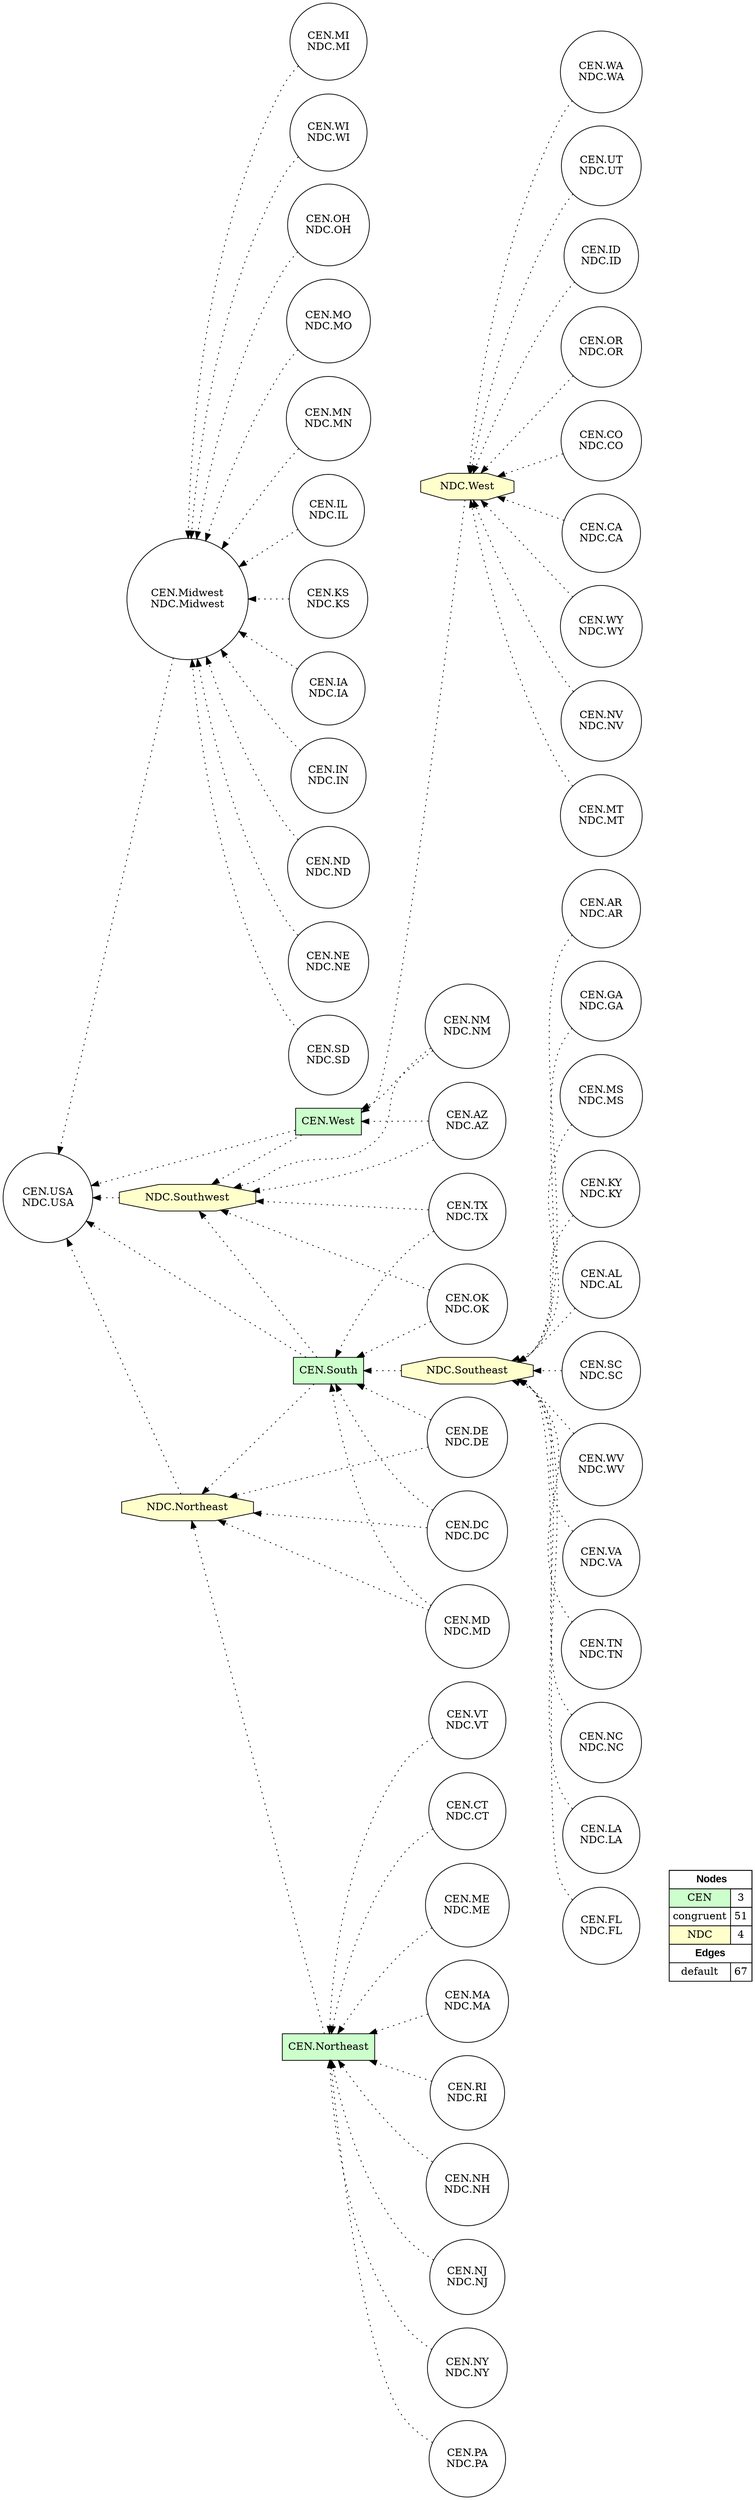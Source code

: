 digraph{
rankdir=RL
node[shape=box style=filled fillcolor="#CCFFCC"] 
"CEN.West"
"CEN.Northeast"
"CEN.South"
node[shape=circle style=filled fillcolor="#FFFFFF"] 
"CEN.WA\nNDC.WA"
"CEN.NJ\nNDC.NJ"
"CEN.NM\nNDC.NM"
"CEN.KY\nNDC.KY"
"CEN.AL\nNDC.AL"
"CEN.IL\nNDC.IL"
"CEN.Midwest\nNDC.Midwest"
"CEN.SC\nNDC.SC"
"CEN.AZ\nNDC.AZ"
"CEN.NY\nNDC.NY"
"CEN.KS\nNDC.KS"
"CEN.UT\nNDC.UT"
"CEN.PA\nNDC.PA"
"CEN.VT\nNDC.VT"
"CEN.ID\nNDC.ID"
"CEN.CT\nNDC.CT"
"CEN.OR\nNDC.OR"
"CEN.WV\nNDC.WV"
"CEN.CO\nNDC.CO"
"CEN.CA\nNDC.CA"
"CEN.TX\nNDC.TX"
"CEN.VA\nNDC.VA"
"CEN.DE\nNDC.DE"
"CEN.ME\nNDC.ME"
"CEN.TN\nNDC.TN"
"CEN.IA\nNDC.IA"
"CEN.NC\nNDC.NC"
"CEN.IN\nNDC.IN"
"CEN.WY\nNDC.WY"
"CEN.ND\nNDC.ND"
"CEN.NE\nNDC.NE"
"CEN.LA\nNDC.LA"
"CEN.FL\nNDC.FL"
"CEN.NV\nNDC.NV"
"CEN.MA\nNDC.MA"
"CEN.SD\nNDC.SD"
"CEN.MI\nNDC.MI"
"CEN.AR\nNDC.AR"
"CEN.DC\nNDC.DC"
"CEN.GA\nNDC.GA"
"CEN.WI\nNDC.WI"
"CEN.OH\nNDC.OH"
"CEN.MO\nNDC.MO"
"CEN.MN\nNDC.MN"
"CEN.MD\nNDC.MD"
"CEN.MS\nNDC.MS"
"CEN.RI\nNDC.RI"
"CEN.OK\nNDC.OK"
"CEN.NH\nNDC.NH"
"CEN.USA\nNDC.USA"
"CEN.MT\nNDC.MT"
node[shape=octagon style=filled fillcolor="#FFFFCC"] 
"NDC.Southwest"
"NDC.Southeast"
"NDC.West"
"NDC.Northeast"
edge[arrowhead=normal style=dotted color="#000000" constraint=true penwidth=1]
"CEN.CT\nNDC.CT" -> "CEN.Northeast"
"CEN.KS\nNDC.KS" -> "CEN.Midwest\nNDC.Midwest"
"CEN.LA\nNDC.LA" -> "NDC.Southeast"
"CEN.PA\nNDC.PA" -> "CEN.Northeast"
"CEN.GA\nNDC.GA" -> "NDC.Southeast"
"CEN.IN\nNDC.IN" -> "CEN.Midwest\nNDC.Midwest"
"CEN.VA\nNDC.VA" -> "NDC.Southeast"
"CEN.NE\nNDC.NE" -> "CEN.Midwest\nNDC.Midwest"
"CEN.TX\nNDC.TX" -> "NDC.Southwest"
"CEN.TN\nNDC.TN" -> "NDC.Southeast"
"CEN.IL\nNDC.IL" -> "CEN.Midwest\nNDC.Midwest"
"CEN.RI\nNDC.RI" -> "CEN.Northeast"
"CEN.NV\nNDC.NV" -> "NDC.West"
"CEN.AZ\nNDC.AZ" -> "NDC.Southwest"
"CEN.KY\nNDC.KY" -> "NDC.Southeast"
"CEN.IA\nNDC.IA" -> "CEN.Midwest\nNDC.Midwest"
"CEN.WY\nNDC.WY" -> "NDC.West"
"CEN.NM\nNDC.NM" -> "NDC.Southwest"
"CEN.DC\nNDC.DC" -> "NDC.Northeast"
"CEN.TX\nNDC.TX" -> "CEN.South"
"CEN.MT\nNDC.MT" -> "NDC.West"
"CEN.NC\nNDC.NC" -> "NDC.Southeast"
"CEN.South" -> "CEN.USA\nNDC.USA"
"CEN.MD\nNDC.MD" -> "CEN.South"
"CEN.WI\nNDC.WI" -> "CEN.Midwest\nNDC.Midwest"
"NDC.West" -> "CEN.West"
"CEN.MA\nNDC.MA" -> "CEN.Northeast"
"CEN.SC\nNDC.SC" -> "NDC.Southeast"
"CEN.MO\nNDC.MO" -> "CEN.Midwest\nNDC.Midwest"
"CEN.SD\nNDC.SD" -> "CEN.Midwest\nNDC.Midwest"
"CEN.NH\nNDC.NH" -> "CEN.Northeast"
"CEN.DC\nNDC.DC" -> "CEN.South"
"CEN.ME\nNDC.ME" -> "CEN.Northeast"
"CEN.MS\nNDC.MS" -> "NDC.Southeast"
"CEN.WV\nNDC.WV" -> "NDC.Southeast"
"CEN.Northeast" -> "NDC.Northeast"
"CEN.VT\nNDC.VT" -> "CEN.Northeast"
"CEN.MI\nNDC.MI" -> "CEN.Midwest\nNDC.Midwest"
"CEN.DE\nNDC.DE" -> "CEN.South"
"CEN.NJ\nNDC.NJ" -> "CEN.Northeast"
"CEN.NY\nNDC.NY" -> "CEN.Northeast"
"CEN.ND\nNDC.ND" -> "CEN.Midwest\nNDC.Midwest"
"CEN.CO\nNDC.CO" -> "NDC.West"
"CEN.FL\nNDC.FL" -> "NDC.Southeast"
"CEN.NM\nNDC.NM" -> "CEN.West"
"CEN.CA\nNDC.CA" -> "NDC.West"
"CEN.AL\nNDC.AL" -> "NDC.Southeast"
"NDC.Northeast" -> "CEN.USA\nNDC.USA"
"NDC.Southeast" -> "CEN.South"
"CEN.OR\nNDC.OR" -> "NDC.West"
"CEN.MD\nNDC.MD" -> "NDC.Northeast"
"CEN.Midwest\nNDC.Midwest" -> "CEN.USA\nNDC.USA"
"CEN.AR\nNDC.AR" -> "NDC.Southeast"
"CEN.WA\nNDC.WA" -> "NDC.West"
"CEN.West" -> "CEN.USA\nNDC.USA"
"CEN.South" -> "NDC.Northeast"
"CEN.OK\nNDC.OK" -> "NDC.Southwest"
"CEN.OK\nNDC.OK" -> "CEN.South"
"CEN.West" -> "NDC.Southwest"
"NDC.Southwest" -> "CEN.USA\nNDC.USA"
"CEN.South" -> "NDC.Southwest"
"CEN.DE\nNDC.DE" -> "NDC.Northeast"
"CEN.UT\nNDC.UT" -> "NDC.West"
"CEN.MN\nNDC.MN" -> "CEN.Midwest\nNDC.Midwest"
"CEN.ID\nNDC.ID" -> "NDC.West"
"CEN.AZ\nNDC.AZ" -> "CEN.West"
"CEN.OH\nNDC.OH" -> "CEN.Midwest\nNDC.Midwest"
edge[arrowhead=normal style=dotted color="#000000" constraint=true penwidth=1]
node[shape=box] 
{rank=source Legend [fillcolor= white margin=0 label=< 
 <TABLE BORDER="0" CELLBORDER="1" CELLSPACING="0" CELLPADDING="4"> 
<TR> <TD COLSPAN="2"><font face="Arial Black"> Nodes</font></TD> </TR> 
<TR> 
 <TD bgcolor="#CCFFCC">CEN</TD> 
 <TD>3</TD> 
 </TR> 
<TR> 
 <TD bgcolor="#FFFFFF">congruent</TD> 
 <TD>51</TD> 
 </TR> 
<TR> 
 <TD bgcolor="#FFFFCC">NDC</TD> 
 <TD>4</TD> 
 </TR> 
<TR> <TD COLSPAN="2"><font face = "Arial Black"> Edges </font></TD> </TR> 
<TR> 
 <TD><font color ="#000000">default</font></TD><TD>67</TD>
</TR>
</TABLE> 
 >] } 
}